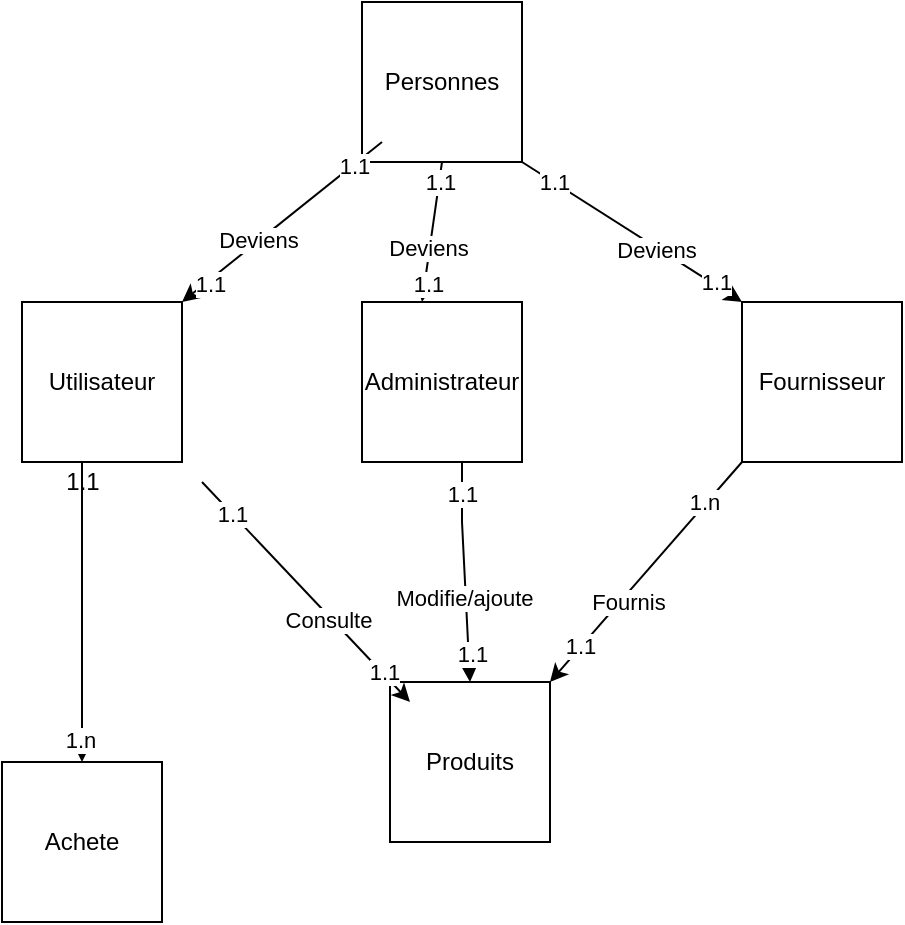 <mxfile version="20.8.18" type="device"><diagram id="C5RBs43oDa-KdzZeNtuy" name="Page-1"><mxGraphModel dx="1434" dy="822" grid="1" gridSize="10" guides="1" tooltips="1" connect="1" arrows="1" fold="1" page="1" pageScale="1" pageWidth="827" pageHeight="1169" math="0" shadow="0"><root><mxCell id="WIyWlLk6GJQsqaUBKTNV-0"/><mxCell id="WIyWlLk6GJQsqaUBKTNV-1" parent="WIyWlLk6GJQsqaUBKTNV-0"/><mxCell id="asguZr7xnXGTMMi_CsdV-2" value="Personnes" style="whiteSpace=wrap;html=1;aspect=fixed;" vertex="1" parent="WIyWlLk6GJQsqaUBKTNV-1"><mxGeometry x="360" y="50" width="80" height="80" as="geometry"/></mxCell><mxCell id="asguZr7xnXGTMMi_CsdV-3" value="" style="endArrow=classic;html=1;rounded=0;exitX=0;exitY=0.75;exitDx=0;exitDy=0;entryX=1;entryY=0;entryDx=0;entryDy=0;" edge="1" parent="WIyWlLk6GJQsqaUBKTNV-1" target="asguZr7xnXGTMMi_CsdV-7"><mxGeometry width="50" height="50" relative="1" as="geometry"><mxPoint x="370" y="120" as="sourcePoint"/><mxPoint x="260" y="190" as="targetPoint"/></mxGeometry></mxCell><mxCell id="asguZr7xnXGTMMi_CsdV-4" value="Deviens" style="edgeLabel;html=1;align=center;verticalAlign=middle;resizable=0;points=[];" vertex="1" connectable="0" parent="asguZr7xnXGTMMi_CsdV-3"><mxGeometry x="0.226" y="-1" relative="1" as="geometry"><mxPoint as="offset"/></mxGeometry></mxCell><mxCell id="asguZr7xnXGTMMi_CsdV-5" value="1.1" style="edgeLabel;html=1;align=center;verticalAlign=middle;resizable=0;points=[];" vertex="1" connectable="0" parent="asguZr7xnXGTMMi_CsdV-3"><mxGeometry x="-0.711" relative="1" as="geometry"><mxPoint as="offset"/></mxGeometry></mxCell><mxCell id="asguZr7xnXGTMMi_CsdV-6" value="&lt;div&gt;1.1&lt;/div&gt;" style="edgeLabel;html=1;align=center;verticalAlign=middle;resizable=0;points=[];" vertex="1" connectable="0" parent="asguZr7xnXGTMMi_CsdV-3"><mxGeometry x="0.74" y="1" relative="1" as="geometry"><mxPoint as="offset"/></mxGeometry></mxCell><mxCell id="asguZr7xnXGTMMi_CsdV-7" value="Utilisateur" style="whiteSpace=wrap;html=1;aspect=fixed;" vertex="1" parent="WIyWlLk6GJQsqaUBKTNV-1"><mxGeometry x="190" y="200" width="80" height="80" as="geometry"/></mxCell><mxCell id="asguZr7xnXGTMMi_CsdV-8" value="Administrateur" style="whiteSpace=wrap;html=1;aspect=fixed;" vertex="1" parent="WIyWlLk6GJQsqaUBKTNV-1"><mxGeometry x="360" y="200" width="80" height="80" as="geometry"/></mxCell><mxCell id="asguZr7xnXGTMMi_CsdV-9" value="Fournisseur" style="whiteSpace=wrap;html=1;aspect=fixed;" vertex="1" parent="WIyWlLk6GJQsqaUBKTNV-1"><mxGeometry x="550" y="200" width="80" height="80" as="geometry"/></mxCell><mxCell id="asguZr7xnXGTMMi_CsdV-10" value="" style="endArrow=classic;html=1;rounded=0;exitX=0.5;exitY=1;exitDx=0;exitDy=0;entryX=0.375;entryY=0;entryDx=0;entryDy=0;entryPerimeter=0;" edge="1" parent="WIyWlLk6GJQsqaUBKTNV-1" source="asguZr7xnXGTMMi_CsdV-2" target="asguZr7xnXGTMMi_CsdV-8"><mxGeometry width="50" height="50" relative="1" as="geometry"><mxPoint x="380" y="130" as="sourcePoint"/><mxPoint x="270" y="200" as="targetPoint"/></mxGeometry></mxCell><mxCell id="asguZr7xnXGTMMi_CsdV-11" value="Deviens" style="edgeLabel;html=1;align=center;verticalAlign=middle;resizable=0;points=[];" vertex="1" connectable="0" parent="asguZr7xnXGTMMi_CsdV-10"><mxGeometry x="0.226" y="-1" relative="1" as="geometry"><mxPoint as="offset"/></mxGeometry></mxCell><mxCell id="asguZr7xnXGTMMi_CsdV-12" value="1.1" style="edgeLabel;html=1;align=center;verticalAlign=middle;resizable=0;points=[];" vertex="1" connectable="0" parent="asguZr7xnXGTMMi_CsdV-10"><mxGeometry x="-0.711" relative="1" as="geometry"><mxPoint as="offset"/></mxGeometry></mxCell><mxCell id="asguZr7xnXGTMMi_CsdV-13" value="&lt;div&gt;1.1&lt;/div&gt;" style="edgeLabel;html=1;align=center;verticalAlign=middle;resizable=0;points=[];" vertex="1" connectable="0" parent="asguZr7xnXGTMMi_CsdV-10"><mxGeometry x="0.74" y="1" relative="1" as="geometry"><mxPoint as="offset"/></mxGeometry></mxCell><mxCell id="asguZr7xnXGTMMi_CsdV-14" value="" style="endArrow=classic;html=1;rounded=0;exitX=1;exitY=1;exitDx=0;exitDy=0;entryX=0;entryY=0;entryDx=0;entryDy=0;" edge="1" parent="WIyWlLk6GJQsqaUBKTNV-1" source="asguZr7xnXGTMMi_CsdV-2" target="asguZr7xnXGTMMi_CsdV-9"><mxGeometry width="50" height="50" relative="1" as="geometry"><mxPoint x="390" y="140" as="sourcePoint"/><mxPoint x="280" y="210" as="targetPoint"/></mxGeometry></mxCell><mxCell id="asguZr7xnXGTMMi_CsdV-15" value="Deviens" style="edgeLabel;html=1;align=center;verticalAlign=middle;resizable=0;points=[];" vertex="1" connectable="0" parent="asguZr7xnXGTMMi_CsdV-14"><mxGeometry x="0.226" y="-1" relative="1" as="geometry"><mxPoint as="offset"/></mxGeometry></mxCell><mxCell id="asguZr7xnXGTMMi_CsdV-16" value="1.1" style="edgeLabel;html=1;align=center;verticalAlign=middle;resizable=0;points=[];" vertex="1" connectable="0" parent="asguZr7xnXGTMMi_CsdV-14"><mxGeometry x="-0.711" relative="1" as="geometry"><mxPoint as="offset"/></mxGeometry></mxCell><mxCell id="asguZr7xnXGTMMi_CsdV-17" value="&lt;div&gt;1.1&lt;/div&gt;" style="edgeLabel;html=1;align=center;verticalAlign=middle;resizable=0;points=[];" vertex="1" connectable="0" parent="asguZr7xnXGTMMi_CsdV-14"><mxGeometry x="0.74" y="1" relative="1" as="geometry"><mxPoint as="offset"/></mxGeometry></mxCell><mxCell id="asguZr7xnXGTMMi_CsdV-18" value="Produits" style="whiteSpace=wrap;html=1;aspect=fixed;" vertex="1" parent="WIyWlLk6GJQsqaUBKTNV-1"><mxGeometry x="374" y="390" width="80" height="80" as="geometry"/></mxCell><mxCell id="asguZr7xnXGTMMi_CsdV-19" value="" style="endArrow=classic;html=1;rounded=0;entryX=0.5;entryY=0;entryDx=0;entryDy=0;" edge="1" parent="WIyWlLk6GJQsqaUBKTNV-1" target="asguZr7xnXGTMMi_CsdV-18"><mxGeometry width="50" height="50" relative="1" as="geometry"><mxPoint x="410" y="280" as="sourcePoint"/><mxPoint x="280" y="210" as="targetPoint"/><Array as="points"><mxPoint x="410" y="310"/></Array></mxGeometry></mxCell><mxCell id="asguZr7xnXGTMMi_CsdV-20" value="Modifie/ajoute" style="edgeLabel;html=1;align=center;verticalAlign=middle;resizable=0;points=[];" vertex="1" connectable="0" parent="asguZr7xnXGTMMi_CsdV-19"><mxGeometry x="0.226" y="-1" relative="1" as="geometry"><mxPoint as="offset"/></mxGeometry></mxCell><mxCell id="asguZr7xnXGTMMi_CsdV-21" value="1.1" style="edgeLabel;html=1;align=center;verticalAlign=middle;resizable=0;points=[];" vertex="1" connectable="0" parent="asguZr7xnXGTMMi_CsdV-19"><mxGeometry x="-0.711" relative="1" as="geometry"><mxPoint as="offset"/></mxGeometry></mxCell><mxCell id="asguZr7xnXGTMMi_CsdV-22" value="&lt;div&gt;1.1&lt;/div&gt;" style="edgeLabel;html=1;align=center;verticalAlign=middle;resizable=0;points=[];" vertex="1" connectable="0" parent="asguZr7xnXGTMMi_CsdV-19"><mxGeometry x="0.74" y="1" relative="1" as="geometry"><mxPoint as="offset"/></mxGeometry></mxCell><mxCell id="asguZr7xnXGTMMi_CsdV-23" value="" style="endArrow=classic;html=1;rounded=0;exitX=1;exitY=1;exitDx=0;exitDy=0;entryX=0;entryY=0;entryDx=0;entryDy=0;" edge="1" parent="WIyWlLk6GJQsqaUBKTNV-1"><mxGeometry width="50" height="50" relative="1" as="geometry"><mxPoint x="280" y="290" as="sourcePoint"/><mxPoint x="384" y="400" as="targetPoint"/></mxGeometry></mxCell><mxCell id="asguZr7xnXGTMMi_CsdV-24" value="Consulte" style="edgeLabel;html=1;align=center;verticalAlign=middle;resizable=0;points=[];" vertex="1" connectable="0" parent="asguZr7xnXGTMMi_CsdV-23"><mxGeometry x="0.226" y="-1" relative="1" as="geometry"><mxPoint as="offset"/></mxGeometry></mxCell><mxCell id="asguZr7xnXGTMMi_CsdV-25" value="1.1" style="edgeLabel;html=1;align=center;verticalAlign=middle;resizable=0;points=[];" vertex="1" connectable="0" parent="asguZr7xnXGTMMi_CsdV-23"><mxGeometry x="-0.711" relative="1" as="geometry"><mxPoint as="offset"/></mxGeometry></mxCell><mxCell id="asguZr7xnXGTMMi_CsdV-26" value="&lt;div&gt;1.1&lt;/div&gt;" style="edgeLabel;html=1;align=center;verticalAlign=middle;resizable=0;points=[];" vertex="1" connectable="0" parent="asguZr7xnXGTMMi_CsdV-23"><mxGeometry x="0.74" y="1" relative="1" as="geometry"><mxPoint as="offset"/></mxGeometry></mxCell><mxCell id="asguZr7xnXGTMMi_CsdV-27" value="" style="endArrow=classic;html=1;rounded=0;entryX=1;entryY=0;entryDx=0;entryDy=0;exitX=0;exitY=1;exitDx=0;exitDy=0;" edge="1" parent="WIyWlLk6GJQsqaUBKTNV-1" source="asguZr7xnXGTMMi_CsdV-9" target="asguZr7xnXGTMMi_CsdV-18"><mxGeometry width="50" height="50" relative="1" as="geometry"><mxPoint x="390" y="330" as="sourcePoint"/><mxPoint x="440" y="280" as="targetPoint"/></mxGeometry></mxCell><mxCell id="asguZr7xnXGTMMi_CsdV-28" value="Fournis" style="edgeLabel;html=1;align=center;verticalAlign=middle;resizable=0;points=[];" vertex="1" connectable="0" parent="asguZr7xnXGTMMi_CsdV-27"><mxGeometry x="0.236" y="3" relative="1" as="geometry"><mxPoint as="offset"/></mxGeometry></mxCell><mxCell id="asguZr7xnXGTMMi_CsdV-29" value="1.n" style="edgeLabel;html=1;align=center;verticalAlign=middle;resizable=0;points=[];" vertex="1" connectable="0" parent="asguZr7xnXGTMMi_CsdV-27"><mxGeometry x="-0.622" y="-1" relative="1" as="geometry"><mxPoint as="offset"/></mxGeometry></mxCell><mxCell id="asguZr7xnXGTMMi_CsdV-30" value="1.1" style="edgeLabel;html=1;align=center;verticalAlign=middle;resizable=0;points=[];" vertex="1" connectable="0" parent="asguZr7xnXGTMMi_CsdV-27"><mxGeometry x="0.669" y="-1" relative="1" as="geometry"><mxPoint as="offset"/></mxGeometry></mxCell><mxCell id="asguZr7xnXGTMMi_CsdV-31" value="" style="endArrow=classic;html=1;rounded=0;exitX=0.375;exitY=1;exitDx=0;exitDy=0;exitPerimeter=0;" edge="1" parent="WIyWlLk6GJQsqaUBKTNV-1" source="asguZr7xnXGTMMi_CsdV-7"><mxGeometry width="50" height="50" relative="1" as="geometry"><mxPoint x="190" y="455" as="sourcePoint"/><mxPoint x="220" y="430" as="targetPoint"/></mxGeometry></mxCell><mxCell id="asguZr7xnXGTMMi_CsdV-34" value="&lt;div&gt;1.n&lt;/div&gt;" style="edgeLabel;html=1;align=center;verticalAlign=middle;resizable=0;points=[];" vertex="1" connectable="0" parent="asguZr7xnXGTMMi_CsdV-31"><mxGeometry x="0.853" y="-1" relative="1" as="geometry"><mxPoint as="offset"/></mxGeometry></mxCell><mxCell id="asguZr7xnXGTMMi_CsdV-32" value="Achete" style="whiteSpace=wrap;html=1;aspect=fixed;" vertex="1" parent="WIyWlLk6GJQsqaUBKTNV-1"><mxGeometry x="180" y="430" width="80" height="80" as="geometry"/></mxCell><mxCell id="asguZr7xnXGTMMi_CsdV-33" value="1.1" style="text;html=1;align=center;verticalAlign=middle;resizable=0;points=[];autosize=1;strokeColor=none;fillColor=none;" vertex="1" parent="WIyWlLk6GJQsqaUBKTNV-1"><mxGeometry x="200" y="275" width="40" height="30" as="geometry"/></mxCell></root></mxGraphModel></diagram></mxfile>